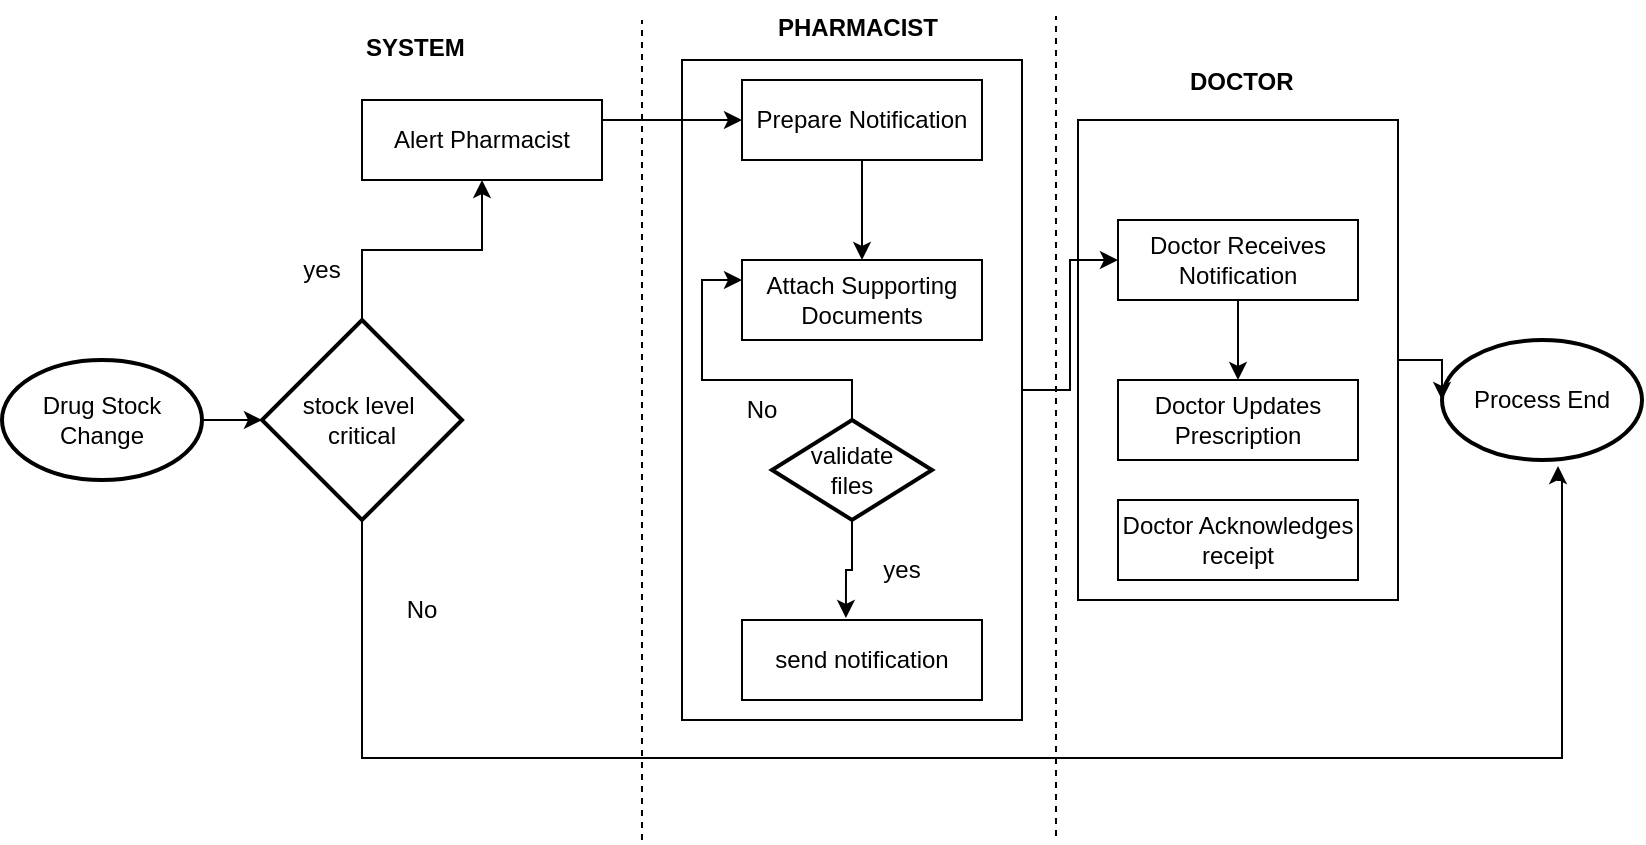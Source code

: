 <mxfile version="26.2.13">
  <diagram name="Page-1" id="fwVKl5w4X9-2H8KfQRsn">
    <mxGraphModel dx="874" dy="483" grid="1" gridSize="10" guides="1" tooltips="1" connect="1" arrows="1" fold="1" page="1" pageScale="1" pageWidth="850" pageHeight="1100" math="0" shadow="0">
      <root>
        <mxCell id="0" />
        <mxCell id="1" parent="0" />
        <mxCell id="rNigXV-gdShqwuKfErKp-25" value="" style="rounded=0;whiteSpace=wrap;html=1;" vertex="1" parent="1">
          <mxGeometry x="558" y="70" width="160" height="240" as="geometry" />
        </mxCell>
        <mxCell id="rNigXV-gdShqwuKfErKp-30" style="edgeStyle=orthogonalEdgeStyle;rounded=0;orthogonalLoop=1;jettySize=auto;html=1;exitX=1;exitY=0.5;exitDx=0;exitDy=0;entryX=0;entryY=0.5;entryDx=0;entryDy=0;" edge="1" parent="1" source="rNigXV-gdShqwuKfErKp-19" target="rNigXV-gdShqwuKfErKp-6">
          <mxGeometry relative="1" as="geometry" />
        </mxCell>
        <mxCell id="rNigXV-gdShqwuKfErKp-19" value="" style="rounded=0;whiteSpace=wrap;html=1;" vertex="1" parent="1">
          <mxGeometry x="360" y="40" width="170" height="330" as="geometry" />
        </mxCell>
        <mxCell id="rNigXV-gdShqwuKfErKp-36" style="edgeStyle=orthogonalEdgeStyle;rounded=0;orthogonalLoop=1;jettySize=auto;html=1;exitX=0.5;exitY=0;exitDx=0;exitDy=0;exitPerimeter=0;" edge="1" parent="1" source="rNigXV-gdShqwuKfErKp-1" target="rNigXV-gdShqwuKfErKp-35">
          <mxGeometry relative="1" as="geometry" />
        </mxCell>
        <mxCell id="rNigXV-gdShqwuKfErKp-1" value="&lt;div&gt;stock level&amp;nbsp;&lt;/div&gt;&lt;div&gt;critical&lt;/div&gt;" style="strokeWidth=2;html=1;shape=mxgraph.flowchart.decision;whiteSpace=wrap;" vertex="1" parent="1">
          <mxGeometry x="150" y="170" width="100" height="100" as="geometry" />
        </mxCell>
        <mxCell id="rNigXV-gdShqwuKfErKp-2" value="Drug Stock Change" style="strokeWidth=2;html=1;shape=mxgraph.flowchart.start_1;whiteSpace=wrap;" vertex="1" parent="1">
          <mxGeometry x="20" y="190" width="100" height="60" as="geometry" />
        </mxCell>
        <mxCell id="rNigXV-gdShqwuKfErKp-24" style="edgeStyle=orthogonalEdgeStyle;rounded=0;orthogonalLoop=1;jettySize=auto;html=1;" edge="1" parent="1" source="rNigXV-gdShqwuKfErKp-3" target="rNigXV-gdShqwuKfErKp-4">
          <mxGeometry relative="1" as="geometry" />
        </mxCell>
        <mxCell id="rNigXV-gdShqwuKfErKp-3" value="Prepare Notification" style="rounded=0;whiteSpace=wrap;html=1;" vertex="1" parent="1">
          <mxGeometry x="390" y="50" width="120" height="40" as="geometry" />
        </mxCell>
        <mxCell id="rNigXV-gdShqwuKfErKp-4" value="&lt;p data-pm-slice=&quot;1 1 [&amp;quot;orderedList&amp;quot;,{&amp;quot;tight&amp;quot;:true,&amp;quot;dir&amp;quot;:&amp;quot;ltr&amp;quot;,&amp;quot;start&amp;quot;:1,&amp;quot;type&amp;quot;:null},&amp;quot;listItem&amp;quot;,{}]&quot; dir=&quot;ltr&quot;&gt;Attach Supporting Documents&lt;/p&gt;" style="rounded=0;whiteSpace=wrap;html=1;" vertex="1" parent="1">
          <mxGeometry x="390" y="140" width="120" height="40" as="geometry" />
        </mxCell>
        <mxCell id="rNigXV-gdShqwuKfErKp-5" value="send notification" style="rounded=0;whiteSpace=wrap;html=1;" vertex="1" parent="1">
          <mxGeometry x="390" y="320" width="120" height="40" as="geometry" />
        </mxCell>
        <mxCell id="rNigXV-gdShqwuKfErKp-27" style="edgeStyle=orthogonalEdgeStyle;rounded=0;orthogonalLoop=1;jettySize=auto;html=1;" edge="1" parent="1" source="rNigXV-gdShqwuKfErKp-6" target="rNigXV-gdShqwuKfErKp-7">
          <mxGeometry relative="1" as="geometry" />
        </mxCell>
        <mxCell id="rNigXV-gdShqwuKfErKp-6" value="Doctor Receives Notification" style="rounded=0;whiteSpace=wrap;html=1;" vertex="1" parent="1">
          <mxGeometry x="578" y="120" width="120" height="40" as="geometry" />
        </mxCell>
        <mxCell id="rNigXV-gdShqwuKfErKp-7" value="Doctor Updates Prescription" style="rounded=0;whiteSpace=wrap;html=1;" vertex="1" parent="1">
          <mxGeometry x="578" y="200" width="120" height="40" as="geometry" />
        </mxCell>
        <mxCell id="rNigXV-gdShqwuKfErKp-8" style="edgeStyle=orthogonalEdgeStyle;rounded=0;orthogonalLoop=1;jettySize=auto;html=1;exitX=1;exitY=0.5;exitDx=0;exitDy=0;exitPerimeter=0;entryX=0;entryY=0.5;entryDx=0;entryDy=0;entryPerimeter=0;" edge="1" parent="1" source="rNigXV-gdShqwuKfErKp-2" target="rNigXV-gdShqwuKfErKp-1">
          <mxGeometry relative="1" as="geometry" />
        </mxCell>
        <mxCell id="rNigXV-gdShqwuKfErKp-9" value="Process End" style="strokeWidth=2;html=1;shape=mxgraph.flowchart.start_1;whiteSpace=wrap;" vertex="1" parent="1">
          <mxGeometry x="740" y="180" width="100" height="60" as="geometry" />
        </mxCell>
        <mxCell id="rNigXV-gdShqwuKfErKp-12" style="edgeStyle=orthogonalEdgeStyle;rounded=0;orthogonalLoop=1;jettySize=auto;html=1;entryX=0;entryY=0.25;entryDx=0;entryDy=0;" edge="1" parent="1" source="rNigXV-gdShqwuKfErKp-10" target="rNigXV-gdShqwuKfErKp-4">
          <mxGeometry relative="1" as="geometry" />
        </mxCell>
        <mxCell id="rNigXV-gdShqwuKfErKp-10" value="&lt;div&gt;validate&lt;/div&gt;&lt;div&gt;files&lt;/div&gt;" style="strokeWidth=2;html=1;shape=mxgraph.flowchart.decision;whiteSpace=wrap;" vertex="1" parent="1">
          <mxGeometry x="405" y="220" width="80" height="50" as="geometry" />
        </mxCell>
        <mxCell id="rNigXV-gdShqwuKfErKp-11" style="edgeStyle=orthogonalEdgeStyle;rounded=0;orthogonalLoop=1;jettySize=auto;html=1;exitX=0.5;exitY=1;exitDx=0;exitDy=0;exitPerimeter=0;entryX=0.433;entryY=-0.025;entryDx=0;entryDy=0;entryPerimeter=0;" edge="1" parent="1" source="rNigXV-gdShqwuKfErKp-10" target="rNigXV-gdShqwuKfErKp-5">
          <mxGeometry relative="1" as="geometry" />
        </mxCell>
        <mxCell id="rNigXV-gdShqwuKfErKp-13" value="yes" style="text;html=1;align=center;verticalAlign=middle;whiteSpace=wrap;rounded=0;" vertex="1" parent="1">
          <mxGeometry x="440" y="280" width="60" height="30" as="geometry" />
        </mxCell>
        <mxCell id="rNigXV-gdShqwuKfErKp-14" value="No" style="text;html=1;align=center;verticalAlign=middle;whiteSpace=wrap;rounded=0;" vertex="1" parent="1">
          <mxGeometry x="370" y="200" width="60" height="30" as="geometry" />
        </mxCell>
        <mxCell id="rNigXV-gdShqwuKfErKp-15" style="edgeStyle=orthogonalEdgeStyle;rounded=0;orthogonalLoop=1;jettySize=auto;html=1;entryX=0.58;entryY=1.05;entryDx=0;entryDy=0;entryPerimeter=0;" edge="1" parent="1" target="rNigXV-gdShqwuKfErKp-9">
          <mxGeometry relative="1" as="geometry">
            <mxPoint x="200" y="269" as="sourcePoint" />
            <mxPoint x="775" y="240.0" as="targetPoint" />
            <Array as="points">
              <mxPoint x="200" y="269" />
              <mxPoint x="200" y="389" />
              <mxPoint x="800" y="389" />
              <mxPoint x="800" y="250" />
              <mxPoint x="798" y="250" />
            </Array>
          </mxGeometry>
        </mxCell>
        <mxCell id="rNigXV-gdShqwuKfErKp-16" value="" style="endArrow=none;dashed=1;html=1;rounded=0;" edge="1" parent="1">
          <mxGeometry width="50" height="50" relative="1" as="geometry">
            <mxPoint x="340" y="430" as="sourcePoint" />
            <mxPoint x="340" y="20" as="targetPoint" />
            <Array as="points" />
          </mxGeometry>
        </mxCell>
        <mxCell id="rNigXV-gdShqwuKfErKp-17" value="" style="endArrow=none;dashed=1;html=1;rounded=0;" edge="1" parent="1">
          <mxGeometry width="50" height="50" relative="1" as="geometry">
            <mxPoint x="547" y="428" as="sourcePoint" />
            <mxPoint x="547" y="18" as="targetPoint" />
            <Array as="points" />
          </mxGeometry>
        </mxCell>
        <mxCell id="rNigXV-gdShqwuKfErKp-20" value="&lt;b&gt;PHARMACIST&lt;/b&gt;" style="text;whiteSpace=wrap;html=1;" vertex="1" parent="1">
          <mxGeometry x="406" y="10" width="90" height="40" as="geometry" />
        </mxCell>
        <mxCell id="rNigXV-gdShqwuKfErKp-26" value="&lt;b&gt;DOCTOR&lt;/b&gt;" style="text;whiteSpace=wrap;html=1;" vertex="1" parent="1">
          <mxGeometry x="612" y="37" width="46" height="40" as="geometry" />
        </mxCell>
        <mxCell id="rNigXV-gdShqwuKfErKp-32" style="edgeStyle=orthogonalEdgeStyle;rounded=0;orthogonalLoop=1;jettySize=auto;html=1;exitX=1;exitY=0.5;exitDx=0;exitDy=0;entryX=0;entryY=0.5;entryDx=0;entryDy=0;entryPerimeter=0;" edge="1" parent="1" source="rNigXV-gdShqwuKfErKp-25" target="rNigXV-gdShqwuKfErKp-9">
          <mxGeometry relative="1" as="geometry" />
        </mxCell>
        <mxCell id="rNigXV-gdShqwuKfErKp-33" value="No" style="text;html=1;align=center;verticalAlign=middle;whiteSpace=wrap;rounded=0;" vertex="1" parent="1">
          <mxGeometry x="200" y="300" width="60" height="30" as="geometry" />
        </mxCell>
        <mxCell id="rNigXV-gdShqwuKfErKp-34" value="yes" style="text;html=1;align=center;verticalAlign=middle;whiteSpace=wrap;rounded=0;" vertex="1" parent="1">
          <mxGeometry x="150" y="130" width="60" height="30" as="geometry" />
        </mxCell>
        <mxCell id="rNigXV-gdShqwuKfErKp-37" style="edgeStyle=orthogonalEdgeStyle;rounded=0;orthogonalLoop=1;jettySize=auto;html=1;exitX=1;exitY=0.25;exitDx=0;exitDy=0;entryX=0;entryY=0.5;entryDx=0;entryDy=0;" edge="1" parent="1" source="rNigXV-gdShqwuKfErKp-35" target="rNigXV-gdShqwuKfErKp-3">
          <mxGeometry relative="1" as="geometry" />
        </mxCell>
        <mxCell id="rNigXV-gdShqwuKfErKp-35" value="Alert Pharmacist" style="rounded=0;whiteSpace=wrap;html=1;" vertex="1" parent="1">
          <mxGeometry x="200" y="60" width="120" height="40" as="geometry" />
        </mxCell>
        <mxCell id="rNigXV-gdShqwuKfErKp-38" value="&lt;b&gt;SYSTEM&lt;/b&gt;" style="text;whiteSpace=wrap;html=1;" vertex="1" parent="1">
          <mxGeometry x="200" y="20" width="90" height="40" as="geometry" />
        </mxCell>
        <mxCell id="rNigXV-gdShqwuKfErKp-39" value="Doctor Acknowledges receipt" style="rounded=0;whiteSpace=wrap;html=1;" vertex="1" parent="1">
          <mxGeometry x="578" y="260" width="120" height="40" as="geometry" />
        </mxCell>
      </root>
    </mxGraphModel>
  </diagram>
</mxfile>
